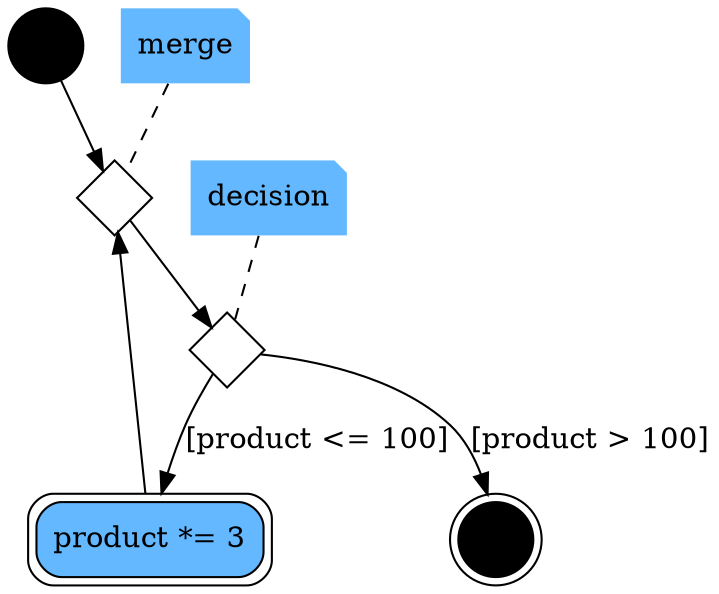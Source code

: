 /*
   UML Activity Diagram for a 'while' statement.
*/
strict digraph "WhileStatement" {
    graph [compound="true", rankdir="TB"];

    subgraph "main" {
        /* Initial and final state symbols. */
        node [fillcolor="black", label="", shape="circle", style="filled"];
        Start;
        End [peripheries="2"];

        /* Merge and Decision symbols. */
        node [fillcolor="white", orientation="45", shape="square"];
        Merge, Decision;

        /* Action state symbol. */
        node [
            fillcolor="steelblue1",
            label="product *= 3",
            orientation="0",
            peripheries="2",
            shape="rect",
            style="filled,rounded"
        ];
        Condition;
    }

    subgraph "note" {
            /* Merge and Decision note symbols. */
        node [
            fillcolor="steelblue1",
            peripheries="0",
            shape="note",
            style="filled"
        ];
        MergeNote [label="merge"];
        DecisionNote [label="decision"];
    }

    Start -> Merge -> Decision;
    Decision -> Condition [label="[product <= 100]"];
    Condition -> Merge;
    Decision -> End [label="[product > 100]"];

    MergeNote -> Merge [arrowhead="none" style="dashed"];
    DecisionNote -> Decision [arrowhead="none" style="dashed"];
}
